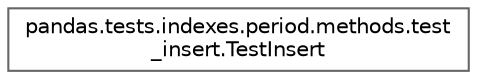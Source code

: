 digraph "Graphical Class Hierarchy"
{
 // LATEX_PDF_SIZE
  bgcolor="transparent";
  edge [fontname=Helvetica,fontsize=10,labelfontname=Helvetica,labelfontsize=10];
  node [fontname=Helvetica,fontsize=10,shape=box,height=0.2,width=0.4];
  rankdir="LR";
  Node0 [id="Node000000",label="pandas.tests.indexes.period.methods.test\l_insert.TestInsert",height=0.2,width=0.4,color="grey40", fillcolor="white", style="filled",URL="$df/dbc/classpandas_1_1tests_1_1indexes_1_1period_1_1methods_1_1test__insert_1_1TestInsert.html",tooltip=" "];
}
